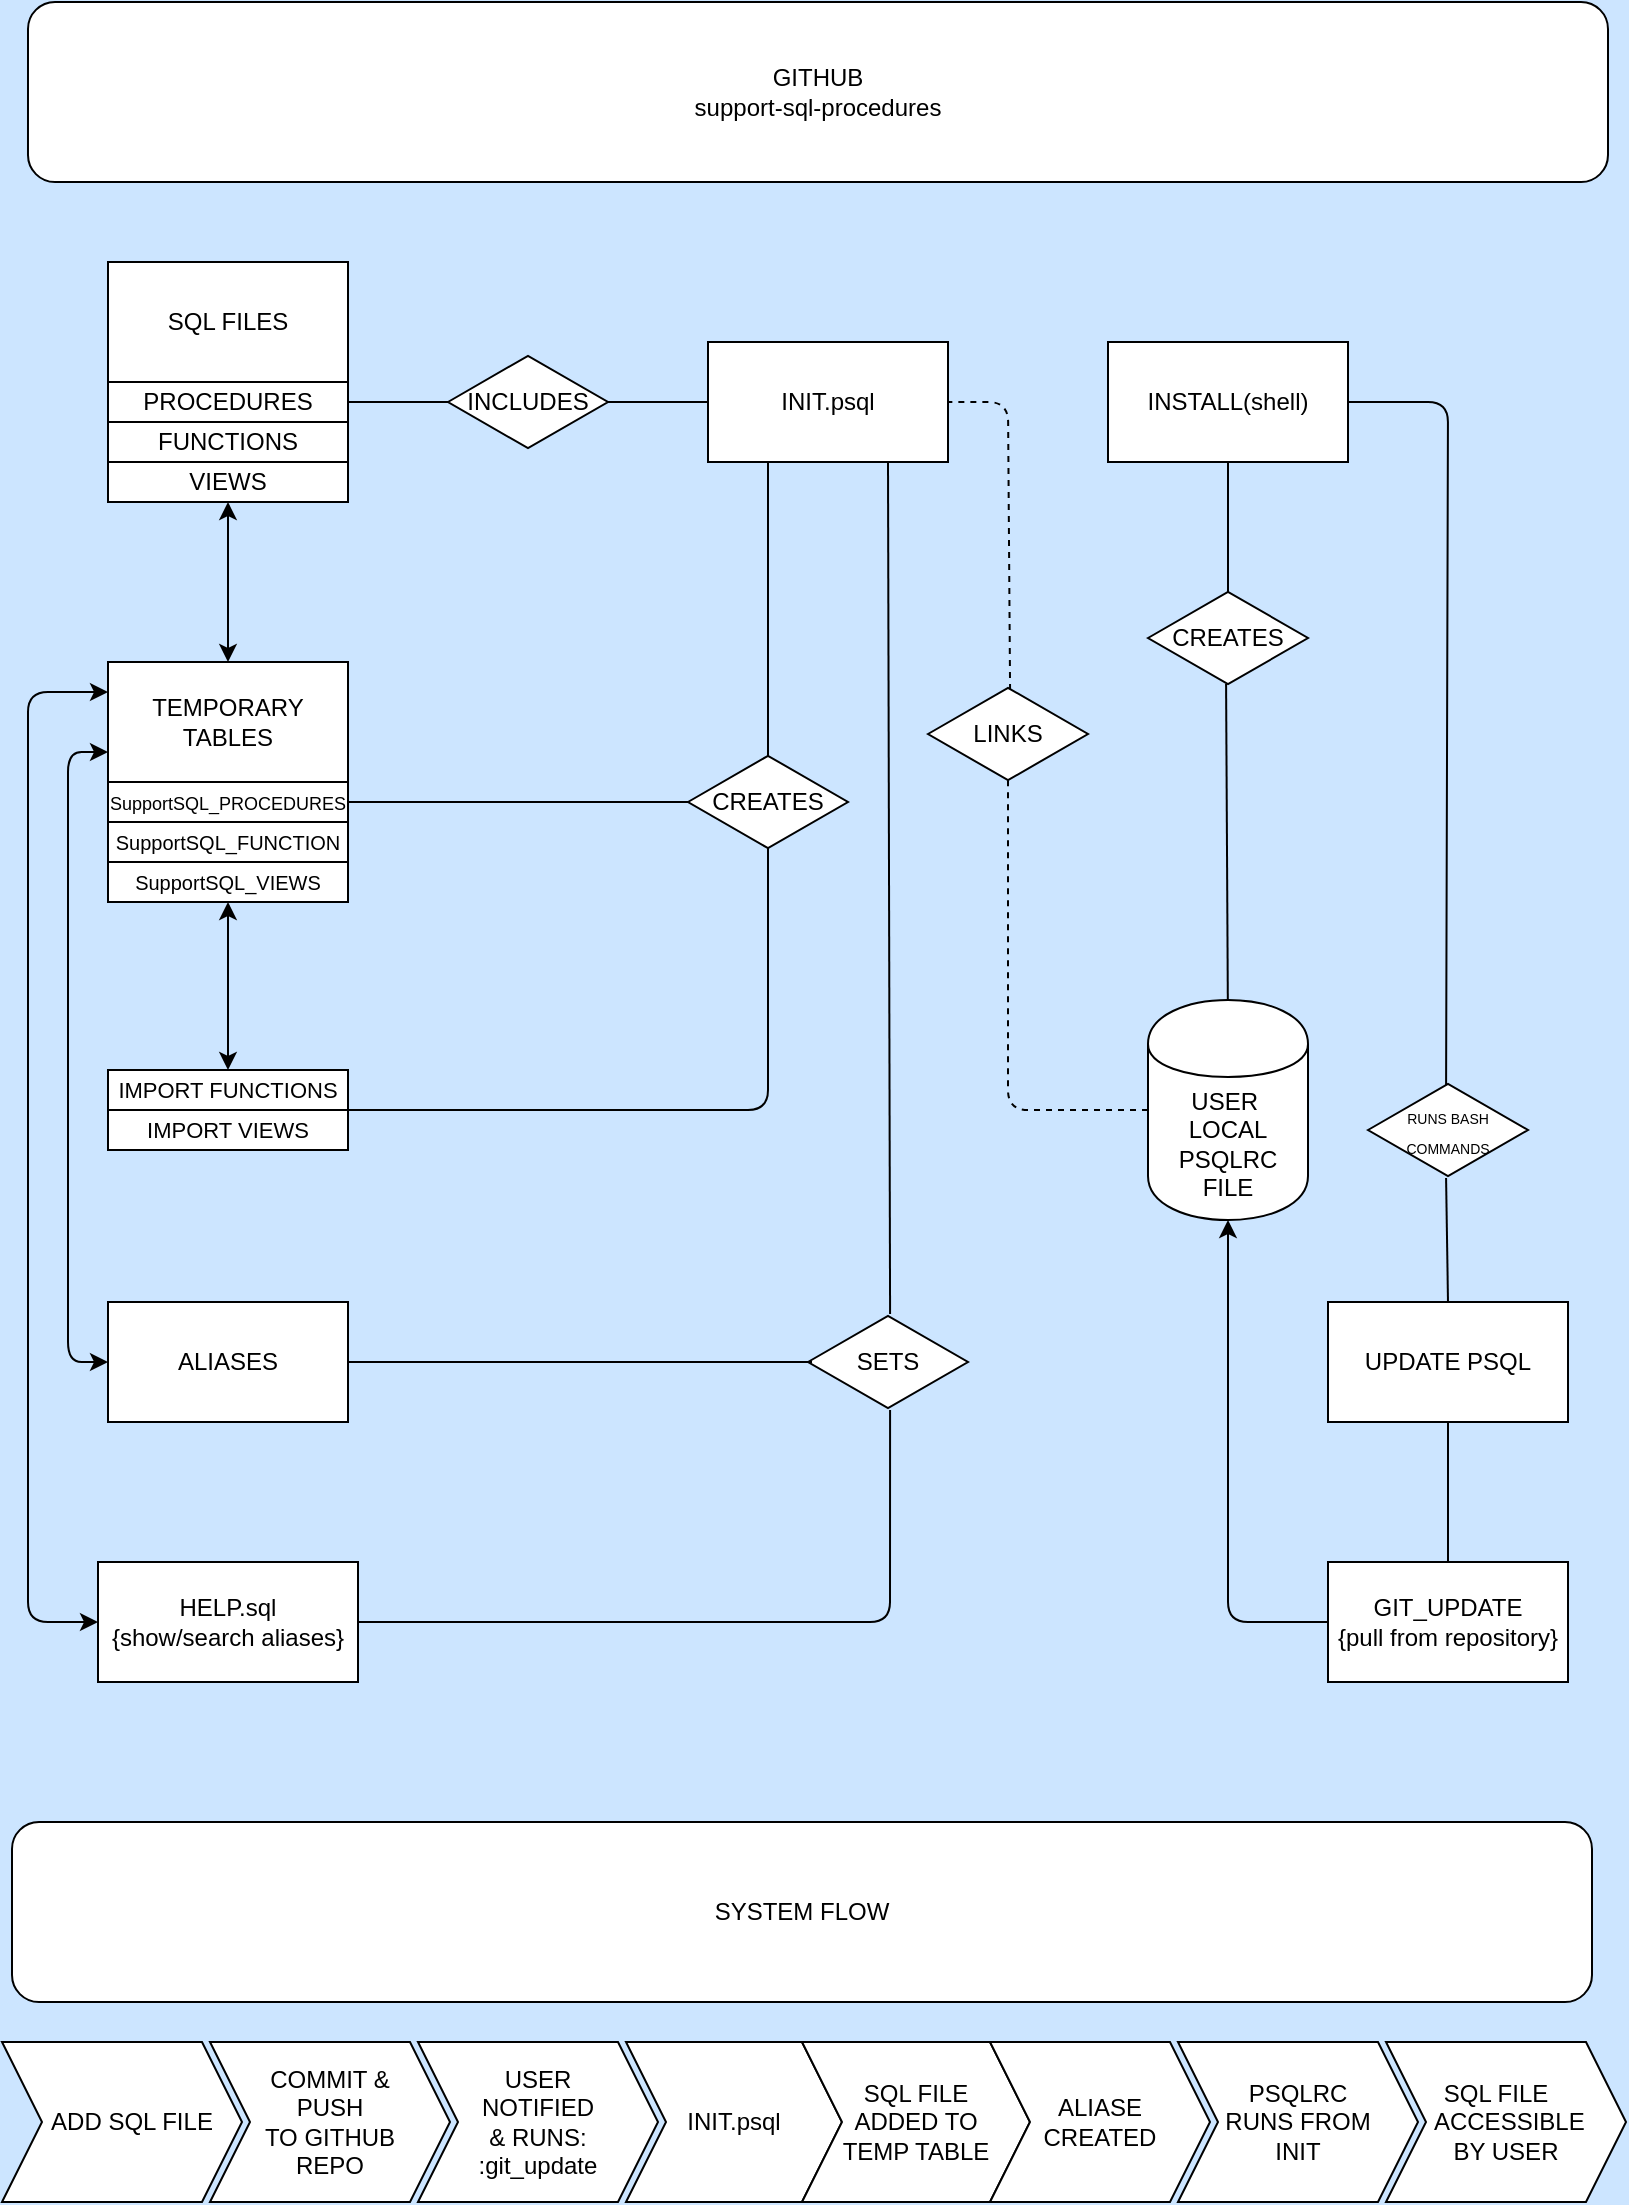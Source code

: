 <mxfile version="10.8.9" type="device"><diagram id="Lg8tok86vY-cavVAILRa" name="Page-1"><mxGraphModel dx="2038" dy="1133" grid="1" gridSize="10" guides="1" tooltips="1" connect="1" arrows="1" fold="1" page="1" pageScale="1" pageWidth="827" pageHeight="1169" background="#CCE5FF" math="0" shadow="0"><root><mxCell id="0"/><mxCell id="1" parent="0"/><mxCell id="arIwVmQ0wW39ufkZ5R1W-1" value="GITHUB&lt;br&gt;support-sql-procedures&lt;br&gt;" style="rounded=1;whiteSpace=wrap;html=1;" vertex="1" parent="1"><mxGeometry x="20" y="20" width="790" height="90" as="geometry"/></mxCell><mxCell id="arIwVmQ0wW39ufkZ5R1W-12" value="INIT.psql&lt;br&gt;" style="rounded=0;whiteSpace=wrap;html=1;" vertex="1" parent="1"><mxGeometry x="360" y="190" width="120" height="60" as="geometry"/></mxCell><mxCell id="arIwVmQ0wW39ufkZ5R1W-13" value="INSTALL(shell)&lt;br&gt;" style="rounded=0;whiteSpace=wrap;html=1;" vertex="1" parent="1"><mxGeometry x="560" y="190" width="120" height="60" as="geometry"/></mxCell><mxCell id="arIwVmQ0wW39ufkZ5R1W-14" value="UPDATE PSQL&lt;br&gt;" style="rounded=0;whiteSpace=wrap;html=1;" vertex="1" parent="1"><mxGeometry x="670" y="670" width="120" height="60" as="geometry"/></mxCell><mxCell id="arIwVmQ0wW39ufkZ5R1W-17" value="" style="endArrow=none;html=1;entryX=0.5;entryY=1;entryDx=0;entryDy=0;exitX=0.5;exitY=0.021;exitDx=0;exitDy=0;exitPerimeter=0;" edge="1" parent="1" source="arIwVmQ0wW39ufkZ5R1W-50" target="arIwVmQ0wW39ufkZ5R1W-13"><mxGeometry width="50" height="50" relative="1" as="geometry"><mxPoint x="630" y="336" as="sourcePoint"/><mxPoint x="70" y="880" as="targetPoint"/></mxGeometry></mxCell><mxCell id="arIwVmQ0wW39ufkZ5R1W-21" value="" style="endArrow=none;html=1;entryX=0.488;entryY=0.063;entryDx=0;entryDy=0;exitX=1;exitY=0.5;exitDx=0;exitDy=0;entryPerimeter=0;" edge="1" parent="1" source="arIwVmQ0wW39ufkZ5R1W-13" target="arIwVmQ0wW39ufkZ5R1W-73"><mxGeometry width="50" height="50" relative="1" as="geometry"><mxPoint x="450" y="730" as="sourcePoint"/><mxPoint x="730" y="288" as="targetPoint"/><Array as="points"><mxPoint x="730" y="220"/></Array></mxGeometry></mxCell><mxCell id="arIwVmQ0wW39ufkZ5R1W-22" value="" style="endArrow=none;html=1;exitX=0.5;exitY=0;exitDx=0;exitDy=0;entryX=0.488;entryY=1;entryDx=0;entryDy=0;entryPerimeter=0;" edge="1" parent="1" source="arIwVmQ0wW39ufkZ5R1W-14" target="arIwVmQ0wW39ufkZ5R1W-73"><mxGeometry width="50" height="50" relative="1" as="geometry"><mxPoint x="20" y="930" as="sourcePoint"/><mxPoint x="731" y="380" as="targetPoint"/></mxGeometry></mxCell><mxCell id="arIwVmQ0wW39ufkZ5R1W-27" value="" style="endArrow=none;html=1;entryX=0;entryY=0.5;entryDx=0;entryDy=0;exitX=1;exitY=0.5;exitDx=0;exitDy=0;" edge="1" parent="1" source="arIwVmQ0wW39ufkZ5R1W-26" target="arIwVmQ0wW39ufkZ5R1W-12"><mxGeometry width="50" height="50" relative="1" as="geometry"><mxPoint x="260" y="210" as="sourcePoint"/><mxPoint x="240" y="170" as="targetPoint"/></mxGeometry></mxCell><mxCell id="arIwVmQ0wW39ufkZ5R1W-28" value="" style="endArrow=none;html=1;entryX=0.25;entryY=1;entryDx=0;entryDy=0;exitX=1;exitY=0.5;exitDx=0;exitDy=0;" edge="1" parent="1" source="arIwVmQ0wW39ufkZ5R1W-8" target="arIwVmQ0wW39ufkZ5R1W-12"><mxGeometry width="50" height="50" relative="1" as="geometry"><mxPoint x="320" y="332" as="sourcePoint"/><mxPoint x="370" y="282" as="targetPoint"/><Array as="points"><mxPoint x="390" y="420"/></Array></mxGeometry></mxCell><mxCell id="arIwVmQ0wW39ufkZ5R1W-33" value="" style="endArrow=none;html=1;entryX=0.25;entryY=1;entryDx=0;entryDy=0;exitX=0.75;exitY=1;exitDx=0;exitDy=0;" edge="1" parent="1" source="arIwVmQ0wW39ufkZ5R1W-41" target="arIwVmQ0wW39ufkZ5R1W-12"><mxGeometry width="50" height="50" relative="1" as="geometry"><mxPoint x="220" y="547" as="sourcePoint"/><mxPoint x="110" y="1090" as="targetPoint"/><Array as="points"><mxPoint x="390" y="574"/></Array></mxGeometry></mxCell><mxCell id="arIwVmQ0wW39ufkZ5R1W-34" value="" style="group" vertex="1" connectable="0" parent="1"><mxGeometry x="60" y="350" width="120" height="120" as="geometry"/></mxCell><mxCell id="arIwVmQ0wW39ufkZ5R1W-7" value="TEMPORARY&lt;br&gt;TABLES&lt;br&gt;" style="rounded=0;whiteSpace=wrap;html=1;" vertex="1" parent="arIwVmQ0wW39ufkZ5R1W-34"><mxGeometry width="120" height="60" as="geometry"/></mxCell><mxCell id="arIwVmQ0wW39ufkZ5R1W-8" value="&lt;font style=&quot;font-size: 9px&quot;&gt;SupportSQL_PROCEDURES&lt;/font&gt;" style="rounded=0;whiteSpace=wrap;html=1;align=center;" vertex="1" parent="arIwVmQ0wW39ufkZ5R1W-34"><mxGeometry y="60" width="120" height="20" as="geometry"/></mxCell><mxCell id="arIwVmQ0wW39ufkZ5R1W-9" value="&lt;span&gt;&lt;font style=&quot;font-size: 10px&quot;&gt;SupportSQL_FUNCTION&lt;/font&gt;&lt;/span&gt;" style="rounded=0;whiteSpace=wrap;html=1;align=center;" vertex="1" parent="arIwVmQ0wW39ufkZ5R1W-34"><mxGeometry y="80" width="120" height="20" as="geometry"/></mxCell><mxCell id="arIwVmQ0wW39ufkZ5R1W-10" value="&lt;span&gt;&lt;font style=&quot;font-size: 10px&quot;&gt;SupportSQL_VIEWS&lt;/font&gt;&lt;/span&gt;" style="rounded=0;whiteSpace=wrap;html=1;align=center;" vertex="1" parent="arIwVmQ0wW39ufkZ5R1W-34"><mxGeometry y="100" width="120" height="20" as="geometry"/></mxCell><mxCell id="arIwVmQ0wW39ufkZ5R1W-35" value="" style="group" vertex="1" connectable="0" parent="1"><mxGeometry x="60" y="150" width="120" height="120" as="geometry"/></mxCell><mxCell id="arIwVmQ0wW39ufkZ5R1W-2" value="SQL FILES" style="rounded=0;whiteSpace=wrap;html=1;" vertex="1" parent="arIwVmQ0wW39ufkZ5R1W-35"><mxGeometry width="120" height="60" as="geometry"/></mxCell><mxCell id="arIwVmQ0wW39ufkZ5R1W-3" value="PROCEDURES" style="rounded=0;whiteSpace=wrap;html=1;" vertex="1" parent="arIwVmQ0wW39ufkZ5R1W-35"><mxGeometry y="60" width="120" height="20" as="geometry"/></mxCell><mxCell id="arIwVmQ0wW39ufkZ5R1W-4" value="FUNCTIONS" style="rounded=0;whiteSpace=wrap;html=1;" vertex="1" parent="arIwVmQ0wW39ufkZ5R1W-35"><mxGeometry y="80" width="120" height="20" as="geometry"/></mxCell><mxCell id="arIwVmQ0wW39ufkZ5R1W-5" value="VIEWS" style="rounded=0;whiteSpace=wrap;html=1;" vertex="1" parent="arIwVmQ0wW39ufkZ5R1W-35"><mxGeometry y="100" width="120" height="20" as="geometry"/></mxCell><mxCell id="arIwVmQ0wW39ufkZ5R1W-26" value="INCLUDES" style="html=1;whiteSpace=wrap;aspect=fixed;shape=isoRectangle;" vertex="1" parent="1"><mxGeometry x="230" y="196" width="80" height="48" as="geometry"/></mxCell><mxCell id="arIwVmQ0wW39ufkZ5R1W-36" value="" style="endArrow=none;html=1;entryX=0;entryY=0.5;entryDx=0;entryDy=0;exitX=1;exitY=0.5;exitDx=0;exitDy=0;" edge="1" parent="1" source="arIwVmQ0wW39ufkZ5R1W-3" target="arIwVmQ0wW39ufkZ5R1W-26"><mxGeometry width="50" height="50" relative="1" as="geometry"><mxPoint x="180" y="220" as="sourcePoint"/><mxPoint x="360" y="220" as="targetPoint"/></mxGeometry></mxCell><mxCell id="arIwVmQ0wW39ufkZ5R1W-37" value="CREATES" style="html=1;whiteSpace=wrap;aspect=fixed;shape=isoRectangle;" vertex="1" parent="1"><mxGeometry x="350" y="396" width="80" height="48" as="geometry"/></mxCell><mxCell id="arIwVmQ0wW39ufkZ5R1W-43" value="" style="group" vertex="1" connectable="0" parent="1"><mxGeometry x="60" y="554" width="120" height="40" as="geometry"/></mxCell><mxCell id="arIwVmQ0wW39ufkZ5R1W-41" value="&lt;font style=&quot;font-size: 11px&quot;&gt;IMPORT FUNCTIONS&lt;/font&gt;" style="rounded=0;whiteSpace=wrap;html=1;" vertex="1" parent="arIwVmQ0wW39ufkZ5R1W-43"><mxGeometry width="120" height="20" as="geometry"/></mxCell><mxCell id="arIwVmQ0wW39ufkZ5R1W-42" value="&lt;font style=&quot;font-size: 11px&quot;&gt;IMPORT VIEWS&lt;/font&gt;" style="rounded=0;whiteSpace=wrap;html=1;" vertex="1" parent="arIwVmQ0wW39ufkZ5R1W-43"><mxGeometry y="20" width="120" height="20" as="geometry"/></mxCell><mxCell id="arIwVmQ0wW39ufkZ5R1W-46" value="SETS" style="html=1;whiteSpace=wrap;aspect=fixed;shape=isoRectangle;" vertex="1" parent="1"><mxGeometry x="410" y="676" width="80" height="48" as="geometry"/></mxCell><mxCell id="arIwVmQ0wW39ufkZ5R1W-47" value="ALIASES" style="rounded=0;whiteSpace=wrap;html=1;align=center;" vertex="1" parent="1"><mxGeometry x="60" y="670" width="120" height="60" as="geometry"/></mxCell><mxCell id="arIwVmQ0wW39ufkZ5R1W-48" value="" style="endArrow=none;html=1;entryX=0.513;entryY=0;entryDx=0;entryDy=0;entryPerimeter=0;exitX=0.75;exitY=1;exitDx=0;exitDy=0;" edge="1" parent="1" source="arIwVmQ0wW39ufkZ5R1W-12" target="arIwVmQ0wW39ufkZ5R1W-46"><mxGeometry width="50" height="50" relative="1" as="geometry"><mxPoint x="60" y="1040" as="sourcePoint"/><mxPoint x="110" y="990" as="targetPoint"/></mxGeometry></mxCell><mxCell id="arIwVmQ0wW39ufkZ5R1W-49" value="" style="endArrow=none;html=1;exitX=1;exitY=0.5;exitDx=0;exitDy=0;entryX=0.025;entryY=0.5;entryDx=0;entryDy=0;entryPerimeter=0;" edge="1" parent="1" source="arIwVmQ0wW39ufkZ5R1W-47" target="arIwVmQ0wW39ufkZ5R1W-46"><mxGeometry width="50" height="50" relative="1" as="geometry"><mxPoint x="60" y="1040" as="sourcePoint"/><mxPoint x="420" y="610" as="targetPoint"/><Array as="points"/></mxGeometry></mxCell><mxCell id="arIwVmQ0wW39ufkZ5R1W-50" value="CREATES" style="html=1;whiteSpace=wrap;aspect=fixed;shape=isoRectangle;" vertex="1" parent="1"><mxGeometry x="580" y="314" width="80" height="48" as="geometry"/></mxCell><mxCell id="arIwVmQ0wW39ufkZ5R1W-55" value="" style="endArrow=none;html=1;entryX=0.488;entryY=0.979;entryDx=0;entryDy=0;exitX=0.75;exitY=0;exitDx=0;exitDy=0;entryPerimeter=0;" edge="1" parent="1" target="arIwVmQ0wW39ufkZ5R1W-50"><mxGeometry width="50" height="50" relative="1" as="geometry"><mxPoint x="620" y="534" as="sourcePoint"/><mxPoint x="640" y="260" as="targetPoint"/></mxGeometry></mxCell><mxCell id="arIwVmQ0wW39ufkZ5R1W-56" value="" style="endArrow=none;dashed=1;html=1;entryX=1;entryY=0.5;entryDx=0;entryDy=0;exitX=0.513;exitY=0.042;exitDx=0;exitDy=0;exitPerimeter=0;" edge="1" parent="1" source="arIwVmQ0wW39ufkZ5R1W-58" target="arIwVmQ0wW39ufkZ5R1W-12"><mxGeometry width="50" height="50" relative="1" as="geometry"><mxPoint x="20" y="750" as="sourcePoint"/><mxPoint x="70" y="700" as="targetPoint"/><Array as="points"><mxPoint x="510" y="220"/></Array></mxGeometry></mxCell><mxCell id="arIwVmQ0wW39ufkZ5R1W-58" value="LINKS" style="html=1;whiteSpace=wrap;aspect=fixed;shape=isoRectangle;" vertex="1" parent="1"><mxGeometry x="470" y="362" width="80" height="48" as="geometry"/></mxCell><mxCell id="arIwVmQ0wW39ufkZ5R1W-59" value="" style="endArrow=none;dashed=1;html=1;entryX=0.5;entryY=0.979;entryDx=0;entryDy=0;entryPerimeter=0;exitX=0;exitY=0.5;exitDx=0;exitDy=0;" edge="1" parent="1" source="arIwVmQ0wW39ufkZ5R1W-90" target="arIwVmQ0wW39ufkZ5R1W-58"><mxGeometry width="50" height="50" relative="1" as="geometry"><mxPoint x="530" y="564" as="sourcePoint"/><mxPoint x="70" y="700" as="targetPoint"/><Array as="points"><mxPoint x="510" y="574"/></Array></mxGeometry></mxCell><mxCell id="arIwVmQ0wW39ufkZ5R1W-61" value="GIT_UPDATE&lt;br&gt;{pull from repository}&lt;br&gt;" style="rounded=0;whiteSpace=wrap;html=1;align=center;" vertex="1" parent="1"><mxGeometry x="670" y="800" width="120" height="60" as="geometry"/></mxCell><mxCell id="arIwVmQ0wW39ufkZ5R1W-62" value="" style="endArrow=none;html=1;entryX=0.5;entryY=1;entryDx=0;entryDy=0;exitX=0.5;exitY=0;exitDx=0;exitDy=0;" edge="1" parent="1" source="arIwVmQ0wW39ufkZ5R1W-61" target="arIwVmQ0wW39ufkZ5R1W-14"><mxGeometry width="50" height="50" relative="1" as="geometry"><mxPoint x="20" y="910" as="sourcePoint"/><mxPoint x="70" y="860" as="targetPoint"/></mxGeometry></mxCell><mxCell id="arIwVmQ0wW39ufkZ5R1W-63" value="HELP.sql&lt;br&gt;{show/search aliases}&lt;br&gt;" style="rounded=0;whiteSpace=wrap;html=1;align=center;" vertex="1" parent="1"><mxGeometry x="55" y="800" width="130" height="60" as="geometry"/></mxCell><mxCell id="arIwVmQ0wW39ufkZ5R1W-64" value="" style="endArrow=none;html=1;exitX=1;exitY=0.5;exitDx=0;exitDy=0;entryX=0.513;entryY=1;entryDx=0;entryDy=0;entryPerimeter=0;" edge="1" parent="1" source="arIwVmQ0wW39ufkZ5R1W-63" target="arIwVmQ0wW39ufkZ5R1W-46"><mxGeometry width="50" height="50" relative="1" as="geometry"><mxPoint x="60" y="900" as="sourcePoint"/><mxPoint x="520" y="550" as="targetPoint"/><Array as="points"><mxPoint x="451" y="830"/></Array></mxGeometry></mxCell><mxCell id="arIwVmQ0wW39ufkZ5R1W-65" value="" style="endArrow=classic;startArrow=classic;html=1;entryX=0.5;entryY=1;entryDx=0;entryDy=0;exitX=0.5;exitY=0;exitDx=0;exitDy=0;" edge="1" parent="1" source="arIwVmQ0wW39ufkZ5R1W-7" target="arIwVmQ0wW39ufkZ5R1W-5"><mxGeometry width="50" height="50" relative="1" as="geometry"><mxPoint x="50" y="900" as="sourcePoint"/><mxPoint x="100" y="850" as="targetPoint"/></mxGeometry></mxCell><mxCell id="arIwVmQ0wW39ufkZ5R1W-66" value="" style="endArrow=classic;startArrow=classic;html=1;entryX=0.5;entryY=1;entryDx=0;entryDy=0;exitX=0.5;exitY=0;exitDx=0;exitDy=0;" edge="1" parent="1" source="arIwVmQ0wW39ufkZ5R1W-41" target="arIwVmQ0wW39ufkZ5R1W-10"><mxGeometry width="50" height="50" relative="1" as="geometry"><mxPoint x="119" y="544" as="sourcePoint"/><mxPoint x="119" y="464" as="targetPoint"/></mxGeometry></mxCell><mxCell id="arIwVmQ0wW39ufkZ5R1W-67" value="" style="endArrow=classic;startArrow=classic;html=1;entryX=0;entryY=0.5;entryDx=0;entryDy=0;exitX=0;exitY=0.25;exitDx=0;exitDy=0;" edge="1" parent="1" source="arIwVmQ0wW39ufkZ5R1W-7" target="arIwVmQ0wW39ufkZ5R1W-63"><mxGeometry width="50" height="50" relative="1" as="geometry"><mxPoint x="20" y="900" as="sourcePoint"/><mxPoint x="70" y="850" as="targetPoint"/><Array as="points"><mxPoint x="20" y="365"/><mxPoint x="20" y="830"/></Array></mxGeometry></mxCell><mxCell id="arIwVmQ0wW39ufkZ5R1W-72" value="" style="endArrow=classic;startArrow=classic;html=1;entryX=0;entryY=0.75;entryDx=0;entryDy=0;exitX=0;exitY=0.5;exitDx=0;exitDy=0;" edge="1" parent="1" source="arIwVmQ0wW39ufkZ5R1W-47" target="arIwVmQ0wW39ufkZ5R1W-7"><mxGeometry width="50" height="50" relative="1" as="geometry"><mxPoint x="10" y="900" as="sourcePoint"/><mxPoint x="60" y="850" as="targetPoint"/><Array as="points"><mxPoint x="40" y="700"/><mxPoint x="40" y="395"/></Array></mxGeometry></mxCell><mxCell id="arIwVmQ0wW39ufkZ5R1W-73" value="&lt;font style=&quot;font-size: 7px&quot;&gt;RUNS BASH COMMANDS&lt;/font&gt;" style="html=1;whiteSpace=wrap;aspect=fixed;shape=isoRectangle;" vertex="1" parent="1"><mxGeometry x="690" y="560" width="80" height="48" as="geometry"/></mxCell><mxCell id="arIwVmQ0wW39ufkZ5R1W-74" value="&amp;nbsp; &amp;nbsp;ADD SQL FILE" style="shape=step;perimeter=stepPerimeter;whiteSpace=wrap;html=1;fixedSize=1;align=center;" vertex="1" parent="1"><mxGeometry x="7" y="1040" width="120" height="80" as="geometry"/></mxCell><mxCell id="arIwVmQ0wW39ufkZ5R1W-75" value="COMMIT &amp;amp; &lt;br&gt;PUSH &lt;br&gt;TO GITHUB &lt;br&gt;REPO" style="shape=step;perimeter=stepPerimeter;whiteSpace=wrap;html=1;fixedSize=1;align=center;" vertex="1" parent="1"><mxGeometry x="111" y="1040" width="120" height="80" as="geometry"/></mxCell><mxCell id="arIwVmQ0wW39ufkZ5R1W-76" value="USER &lt;br&gt;NOTIFIED&lt;br&gt;&amp;amp; RUNS:&lt;br&gt;:git_update&lt;br&gt;" style="shape=step;perimeter=stepPerimeter;whiteSpace=wrap;html=1;fixedSize=1;align=center;" vertex="1" parent="1"><mxGeometry x="215" y="1040" width="120" height="80" as="geometry"/></mxCell><mxCell id="arIwVmQ0wW39ufkZ5R1W-81" value="INIT.psql" style="shape=step;perimeter=stepPerimeter;whiteSpace=wrap;html=1;fixedSize=1;align=center;" vertex="1" parent="1"><mxGeometry x="319" y="1040" width="108" height="80" as="geometry"/></mxCell><mxCell id="arIwVmQ0wW39ufkZ5R1W-82" value="SQL FILE &lt;br&gt;ADDED TO &lt;br&gt;TEMP TABLE" style="shape=step;perimeter=stepPerimeter;whiteSpace=wrap;html=1;fixedSize=1;align=center;" vertex="1" parent="1"><mxGeometry x="407" y="1040" width="114" height="80" as="geometry"/></mxCell><mxCell id="arIwVmQ0wW39ufkZ5R1W-83" value="ALIASE &lt;br&gt;CREATED" style="shape=step;perimeter=stepPerimeter;whiteSpace=wrap;html=1;fixedSize=1;align=center;" vertex="1" parent="1"><mxGeometry x="501" y="1040" width="110" height="80" as="geometry"/></mxCell><mxCell id="arIwVmQ0wW39ufkZ5R1W-84" value="PSQLRC &lt;br&gt;RUNS FROM &lt;br&gt;INIT" style="shape=step;perimeter=stepPerimeter;whiteSpace=wrap;html=1;fixedSize=1;align=center;" vertex="1" parent="1"><mxGeometry x="595" y="1040" width="120" height="80" as="geometry"/></mxCell><mxCell id="arIwVmQ0wW39ufkZ5R1W-85" value="SQL FILE&amp;nbsp; &amp;nbsp; &amp;nbsp;ACCESSIBLE &lt;br&gt;BY USER" style="shape=step;perimeter=stepPerimeter;whiteSpace=wrap;html=1;fixedSize=1;align=center;" vertex="1" parent="1"><mxGeometry x="699" y="1040" width="120" height="80" as="geometry"/></mxCell><mxCell id="arIwVmQ0wW39ufkZ5R1W-87" value="SYSTEM FLOW&lt;br&gt;" style="rounded=1;whiteSpace=wrap;html=1;" vertex="1" parent="1"><mxGeometry x="12" y="930" width="790" height="90" as="geometry"/></mxCell><mxCell id="arIwVmQ0wW39ufkZ5R1W-90" value="USER&amp;nbsp;&lt;br&gt;LOCAL PSQLRC&lt;br&gt;FILE" style="shape=cylinder;whiteSpace=wrap;html=1;boundedLbl=1;backgroundOutline=1;" vertex="1" parent="1"><mxGeometry x="580" y="519" width="80" height="110" as="geometry"/></mxCell><mxCell id="arIwVmQ0wW39ufkZ5R1W-91" value="" style="endArrow=classic;html=1;entryX=0.5;entryY=1;entryDx=0;entryDy=0;exitX=0;exitY=0.5;exitDx=0;exitDy=0;" edge="1" parent="1" source="arIwVmQ0wW39ufkZ5R1W-61" target="arIwVmQ0wW39ufkZ5R1W-90"><mxGeometry width="50" height="50" relative="1" as="geometry"><mxPoint x="595" y="825" as="sourcePoint"/><mxPoint x="645" y="775" as="targetPoint"/><Array as="points"><mxPoint x="620" y="830"/></Array></mxGeometry></mxCell></root></mxGraphModel></diagram></mxfile>